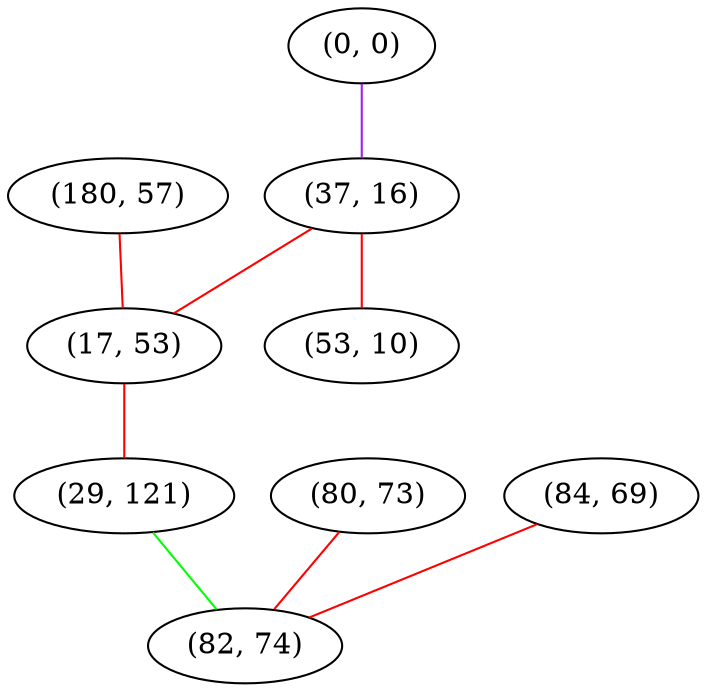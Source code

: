 graph "" {
"(0, 0)";
"(180, 57)";
"(37, 16)";
"(80, 73)";
"(17, 53)";
"(53, 10)";
"(84, 69)";
"(29, 121)";
"(82, 74)";
"(0, 0)" -- "(37, 16)"  [color=purple, key=0, weight=4];
"(180, 57)" -- "(17, 53)"  [color=red, key=0, weight=1];
"(37, 16)" -- "(17, 53)"  [color=red, key=0, weight=1];
"(37, 16)" -- "(53, 10)"  [color=red, key=0, weight=1];
"(80, 73)" -- "(82, 74)"  [color=red, key=0, weight=1];
"(17, 53)" -- "(29, 121)"  [color=red, key=0, weight=1];
"(84, 69)" -- "(82, 74)"  [color=red, key=0, weight=1];
"(29, 121)" -- "(82, 74)"  [color=green, key=0, weight=2];
}
